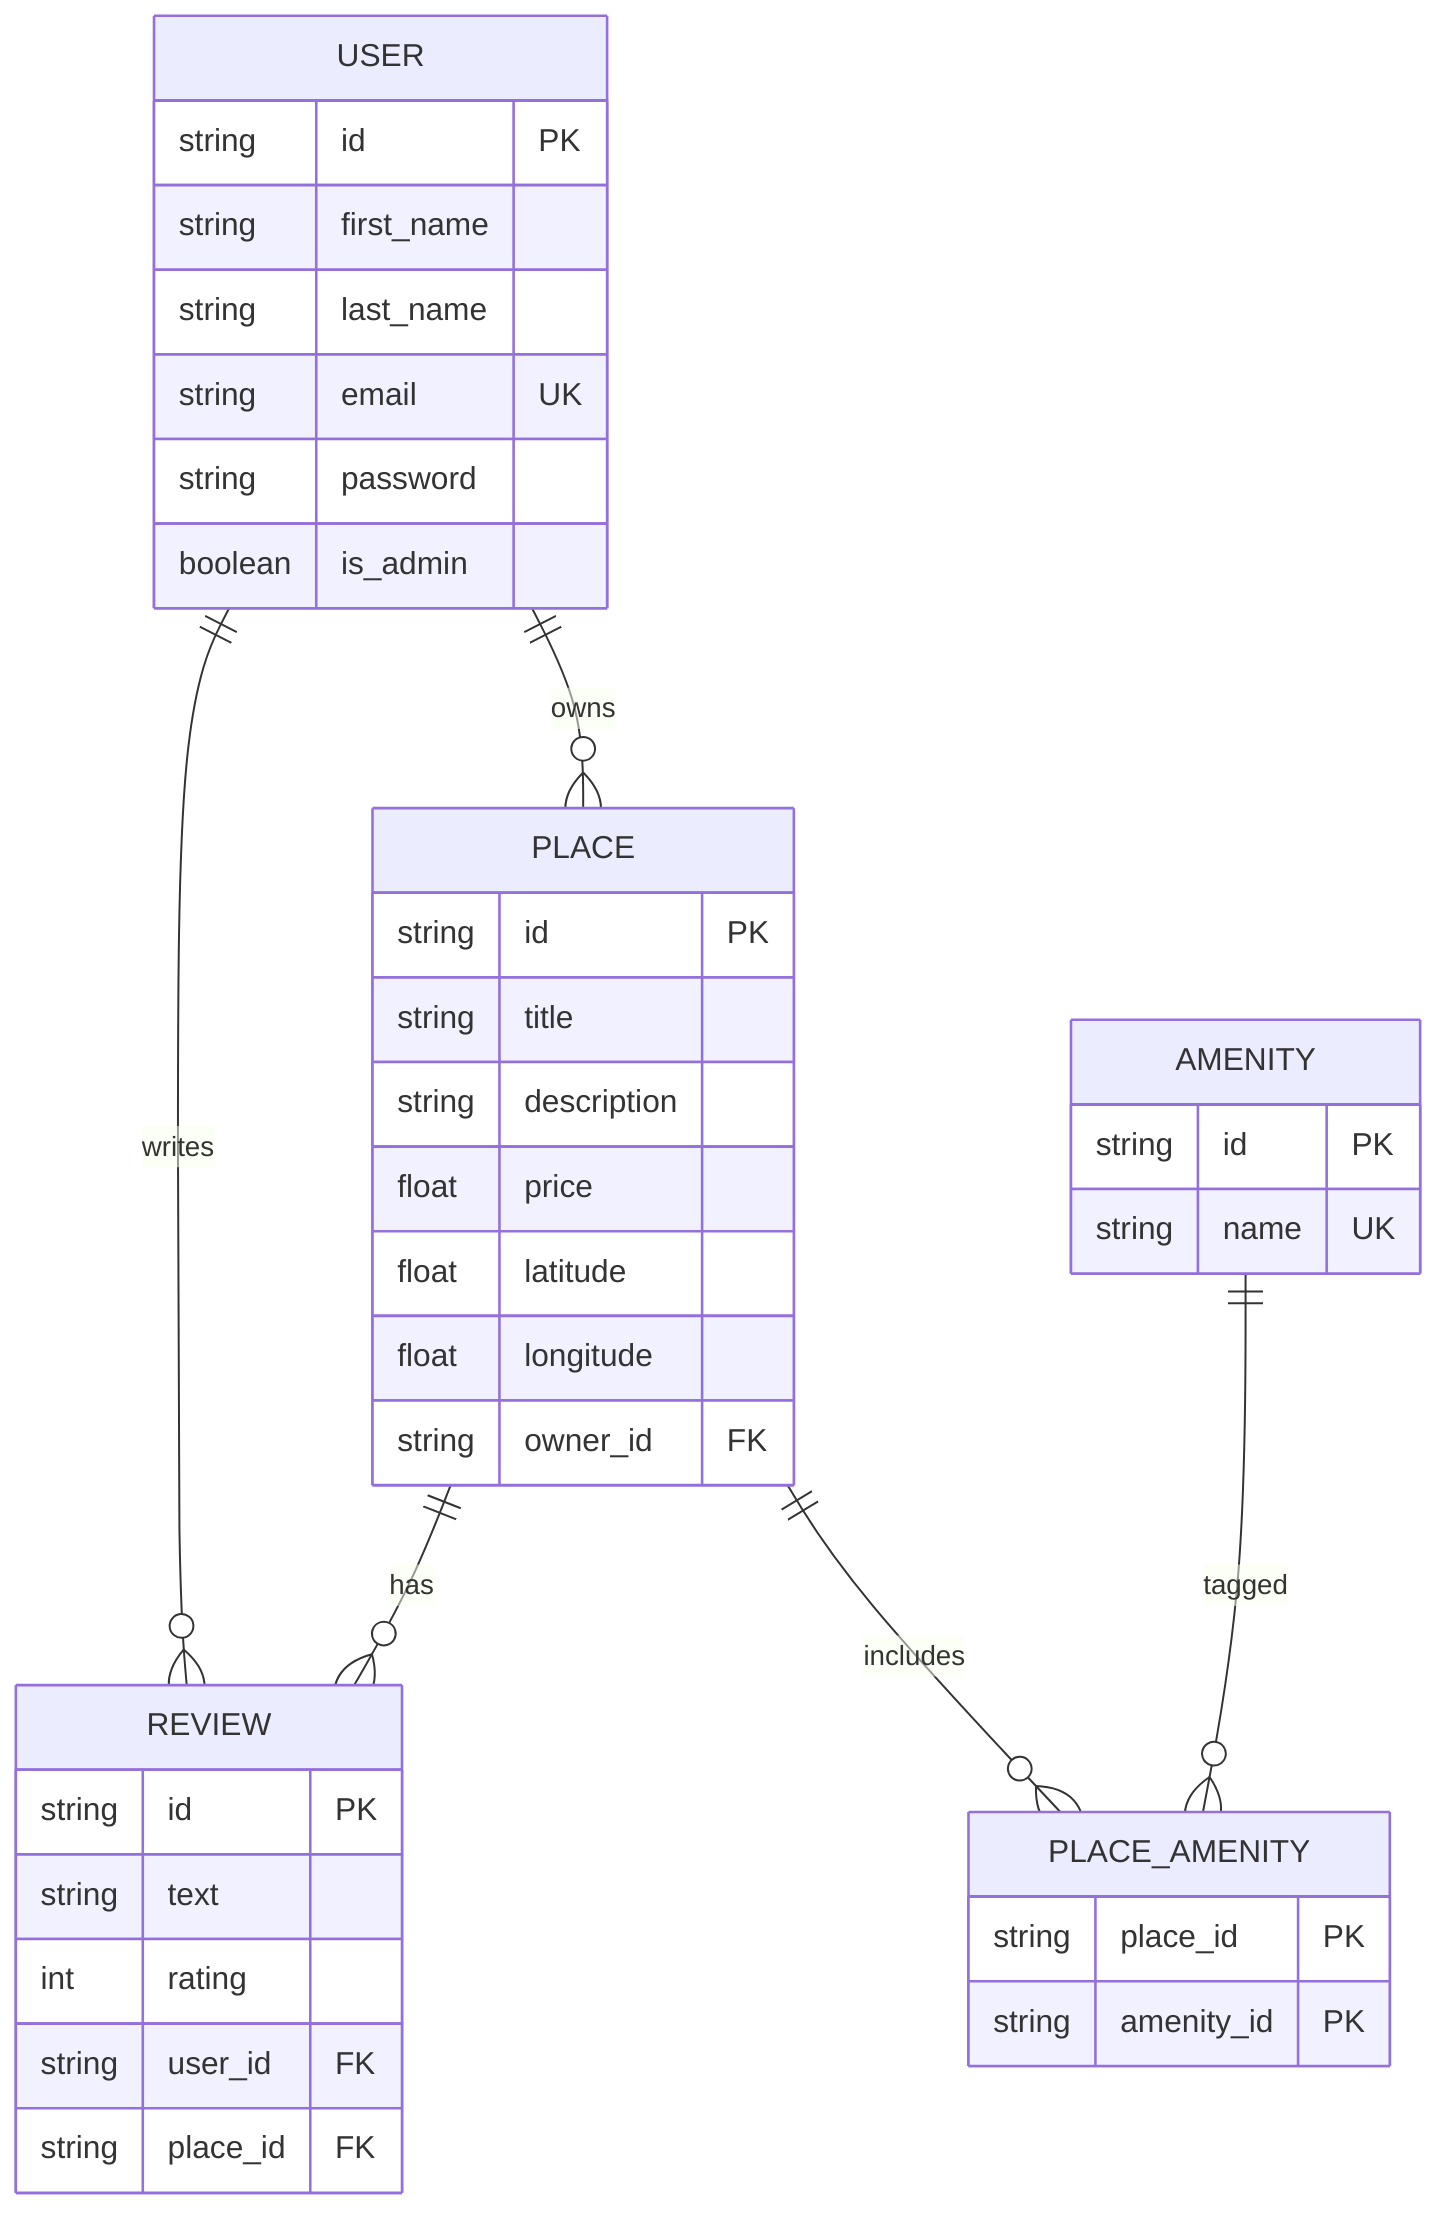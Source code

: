 erDiagram
    USER {
        string id PK
        string first_name
        string last_name
        string email UK
        string password
        boolean is_admin
    }

    PLACE {
        string id PK
        string title
        string description
        float price
        float latitude
        float longitude
        string owner_id FK
    }

    REVIEW {
        string id PK
        string text
        int rating
        string user_id FK
        string place_id FK
    }

    AMENITY {
        string id PK
        string name UK
    }

    PLACE_AMENITY {
        string place_id PK
        string amenity_id PK
    }

    USER ||--o{ PLACE : owns
    USER ||--o{ REVIEW : writes
    PLACE ||--o{ REVIEW : has
    PLACE ||--o{ PLACE_AMENITY : includes
    AMENITY ||--o{ PLACE_AMENITY : tagged